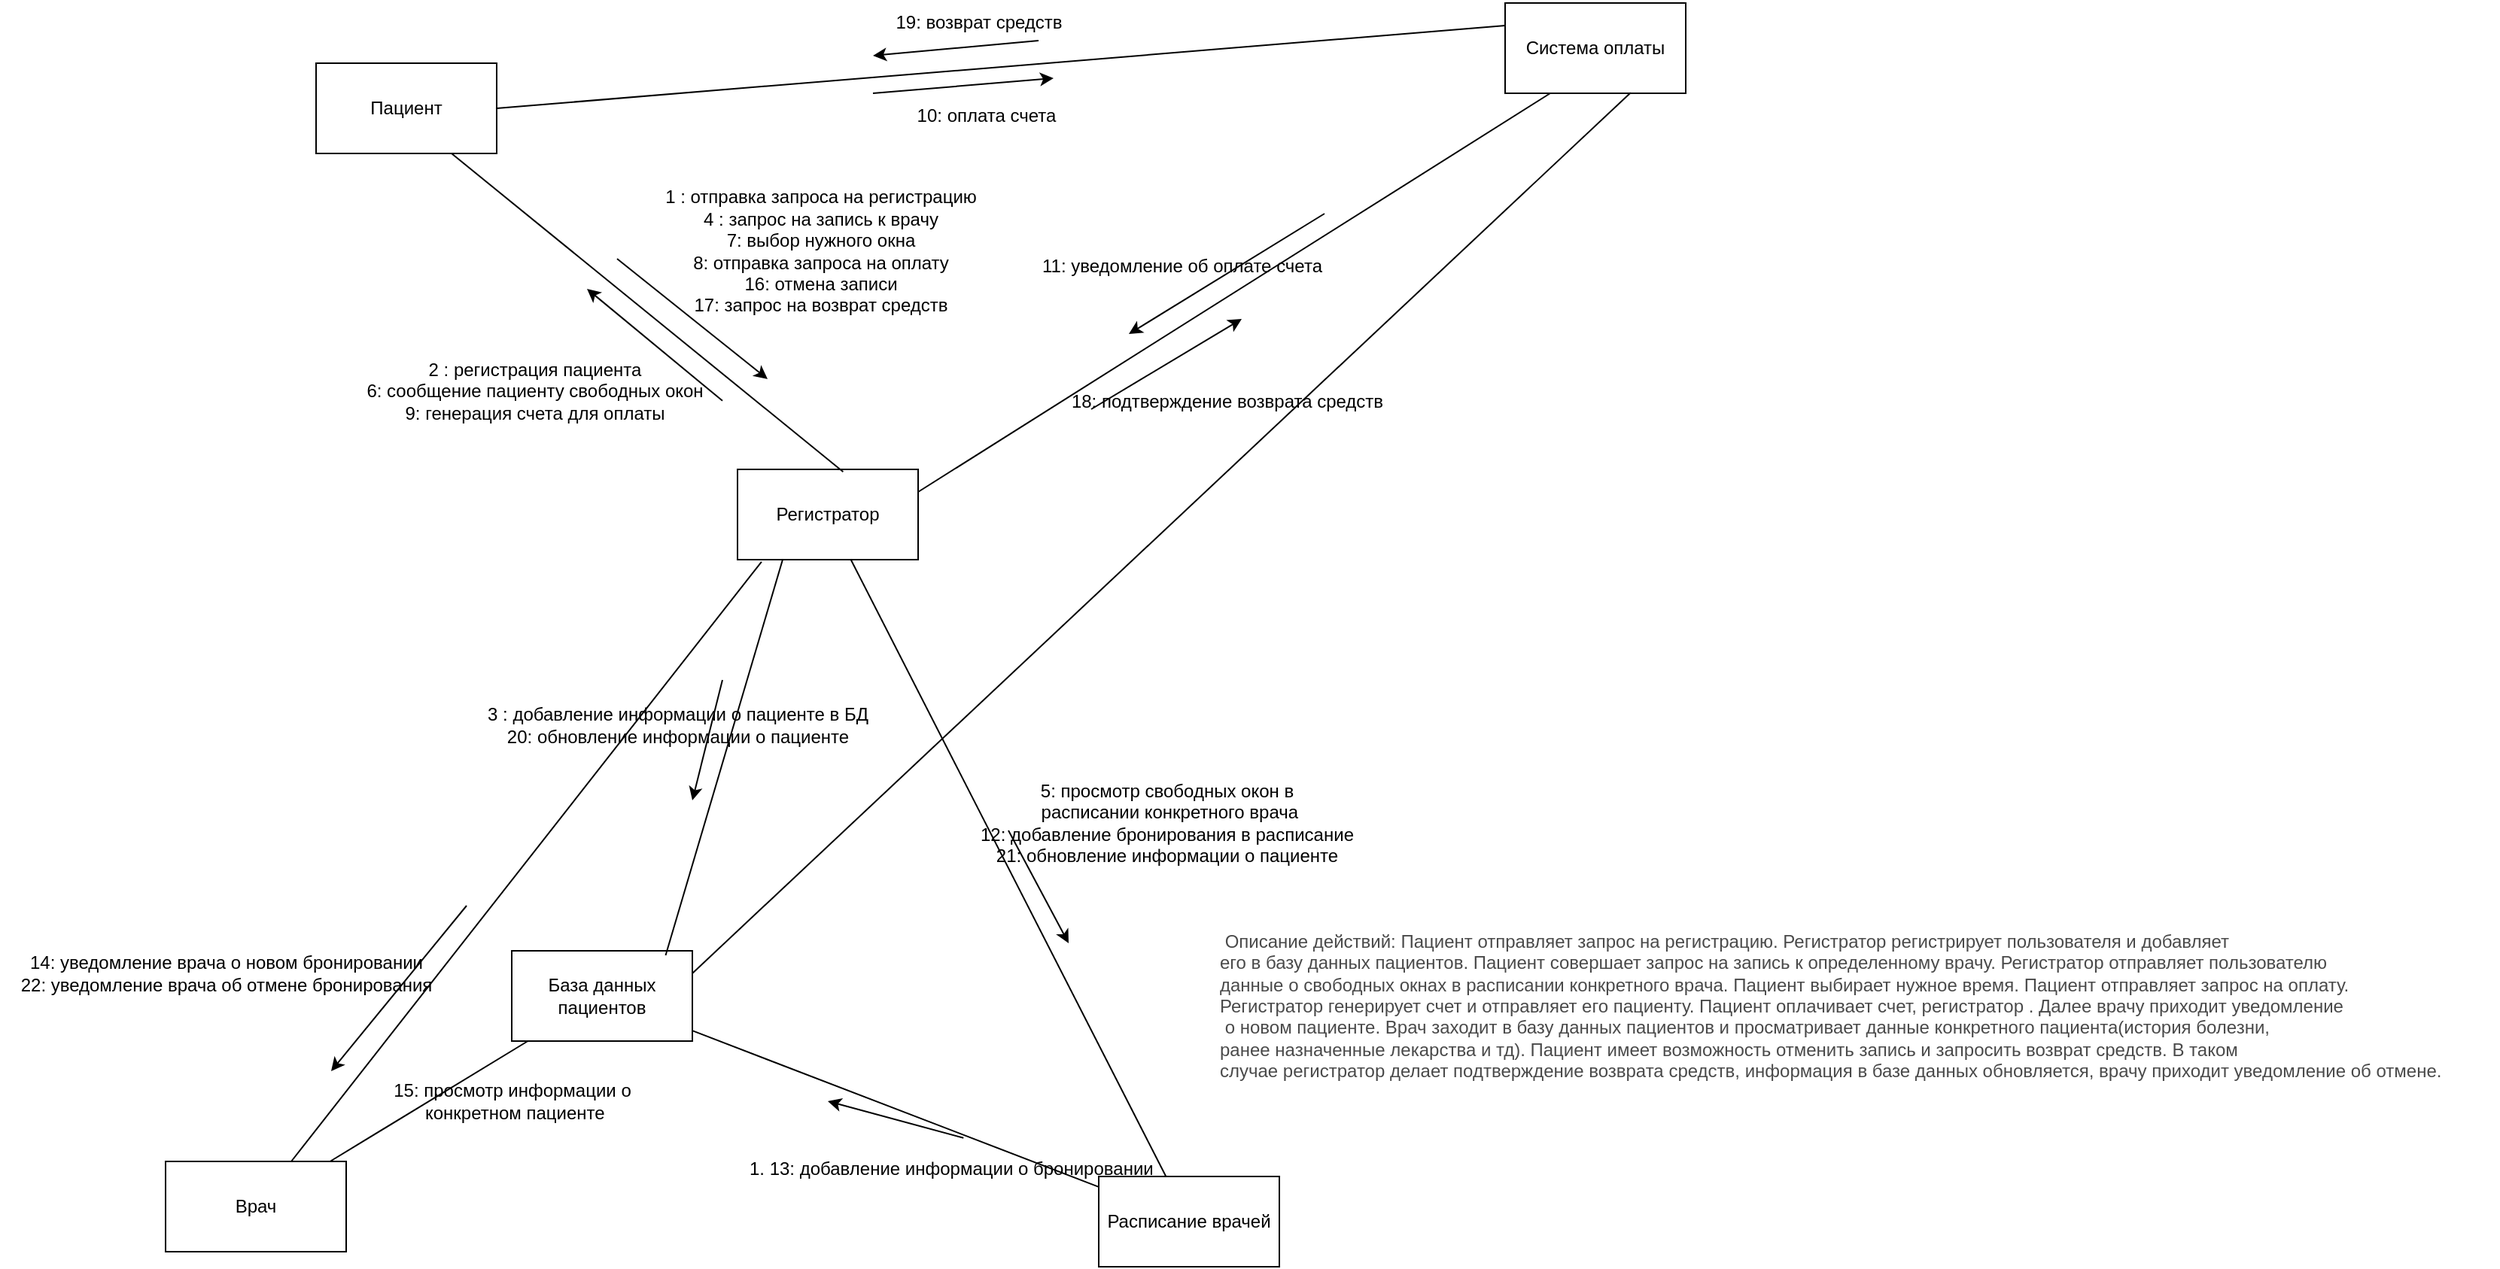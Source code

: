 <mxfile version="24.1.0" type="device">
  <diagram name="Страница — 1" id="NafmEvv5bupHfz7v_7y0">
    <mxGraphModel dx="1662" dy="1622" grid="1" gridSize="10" guides="1" tooltips="1" connect="1" arrows="1" fold="1" page="1" pageScale="1" pageWidth="827" pageHeight="1169" math="0" shadow="0">
      <root>
        <mxCell id="0" />
        <mxCell id="1" parent="0" />
        <mxCell id="DAt_VKD0Xn_MFGfTd1is-1" value="Пациент" style="rounded=0;whiteSpace=wrap;html=1;" parent="1" vertex="1">
          <mxGeometry x="-170" width="120" height="60" as="geometry" />
        </mxCell>
        <mxCell id="DAt_VKD0Xn_MFGfTd1is-2" value="Регистратор" style="rounded=0;whiteSpace=wrap;html=1;" parent="1" vertex="1">
          <mxGeometry x="110" y="270" width="120" height="60" as="geometry" />
        </mxCell>
        <mxCell id="DAt_VKD0Xn_MFGfTd1is-3" value="База данных пациентов" style="rounded=0;whiteSpace=wrap;html=1;" parent="1" vertex="1">
          <mxGeometry x="-40" y="590" width="120" height="60" as="geometry" />
        </mxCell>
        <mxCell id="DAt_VKD0Xn_MFGfTd1is-4" value="Система оплаты" style="rounded=0;whiteSpace=wrap;html=1;" parent="1" vertex="1">
          <mxGeometry x="620" y="-40" width="120" height="60" as="geometry" />
        </mxCell>
        <mxCell id="DAt_VKD0Xn_MFGfTd1is-5" value="Врач" style="rounded=0;whiteSpace=wrap;html=1;" parent="1" vertex="1">
          <mxGeometry x="-270" y="730" width="120" height="60" as="geometry" />
        </mxCell>
        <mxCell id="DAt_VKD0Xn_MFGfTd1is-7" value="" style="endArrow=none;html=1;rounded=0;entryX=0.75;entryY=1;entryDx=0;entryDy=0;exitX=0.585;exitY=0.027;exitDx=0;exitDy=0;exitPerimeter=0;" parent="1" source="DAt_VKD0Xn_MFGfTd1is-2" target="DAt_VKD0Xn_MFGfTd1is-1" edge="1">
          <mxGeometry width="50" height="50" relative="1" as="geometry">
            <mxPoint x="390" y="350" as="sourcePoint" />
            <mxPoint x="440" y="300" as="targetPoint" />
          </mxGeometry>
        </mxCell>
        <mxCell id="DAt_VKD0Xn_MFGfTd1is-8" value="" style="endArrow=none;html=1;rounded=0;exitX=1;exitY=0.25;exitDx=0;exitDy=0;entryX=0.25;entryY=1;entryDx=0;entryDy=0;" parent="1" source="DAt_VKD0Xn_MFGfTd1is-2" target="DAt_VKD0Xn_MFGfTd1is-4" edge="1">
          <mxGeometry width="50" height="50" relative="1" as="geometry">
            <mxPoint x="390" y="350" as="sourcePoint" />
            <mxPoint x="490" y="100" as="targetPoint" />
          </mxGeometry>
        </mxCell>
        <mxCell id="DAt_VKD0Xn_MFGfTd1is-13" value="" style="endArrow=classic;html=1;rounded=0;" parent="1" edge="1">
          <mxGeometry width="50" height="50" relative="1" as="geometry">
            <mxPoint x="30" y="130" as="sourcePoint" />
            <mxPoint x="130" y="210" as="targetPoint" />
          </mxGeometry>
        </mxCell>
        <mxCell id="DAt_VKD0Xn_MFGfTd1is-14" value="1 : отправка запроса на регистрацию&lt;div&gt;4 : запрос на запись к врачу&lt;/div&gt;&lt;div&gt;7: выбор нужного окна&lt;/div&gt;&lt;div&gt;8: отправка запроса на оплату&lt;/div&gt;&lt;div&gt;16: отмена записи&lt;/div&gt;&lt;div&gt;17: запрос на возврат средств&lt;/div&gt;" style="text;html=1;align=center;verticalAlign=middle;resizable=0;points=[];autosize=1;strokeColor=none;fillColor=none;" parent="1" vertex="1">
          <mxGeometry x="50" y="75" width="230" height="100" as="geometry" />
        </mxCell>
        <mxCell id="DAt_VKD0Xn_MFGfTd1is-15" value="" style="endArrow=classic;html=1;rounded=0;" parent="1" edge="1">
          <mxGeometry width="50" height="50" relative="1" as="geometry">
            <mxPoint x="100" y="410" as="sourcePoint" />
            <mxPoint x="80" y="490" as="targetPoint" />
          </mxGeometry>
        </mxCell>
        <mxCell id="DAt_VKD0Xn_MFGfTd1is-16" value="" style="endArrow=none;html=1;rounded=0;exitX=0.852;exitY=0.05;exitDx=0;exitDy=0;exitPerimeter=0;entryX=0.25;entryY=1;entryDx=0;entryDy=0;" parent="1" source="DAt_VKD0Xn_MFGfTd1is-3" target="DAt_VKD0Xn_MFGfTd1is-2" edge="1">
          <mxGeometry width="50" height="50" relative="1" as="geometry">
            <mxPoint x="390" y="350" as="sourcePoint" />
            <mxPoint x="440" y="300" as="targetPoint" />
          </mxGeometry>
        </mxCell>
        <mxCell id="DAt_VKD0Xn_MFGfTd1is-17" value="3 : добавление информации о пациенте в БД&lt;div&gt;20: обновление информации о пациенте&lt;/div&gt;" style="text;html=1;align=center;verticalAlign=middle;resizable=0;points=[];autosize=1;strokeColor=none;fillColor=none;" parent="1" vertex="1">
          <mxGeometry x="-70" y="420" width="280" height="40" as="geometry" />
        </mxCell>
        <mxCell id="DAt_VKD0Xn_MFGfTd1is-18" value="" style="endArrow=classic;html=1;rounded=0;exitX=1.029;exitY=0.206;exitDx=0;exitDy=0;exitPerimeter=0;" parent="1" edge="1">
          <mxGeometry width="50" height="50" relative="1" as="geometry">
            <mxPoint x="100" y="224.42" as="sourcePoint" />
            <mxPoint x="10" y="150" as="targetPoint" />
          </mxGeometry>
        </mxCell>
        <mxCell id="DAt_VKD0Xn_MFGfTd1is-19" value="2 : регистрация пациента&lt;div&gt;6: сообщение пациенту свободных окон&lt;br&gt;&lt;/div&gt;&lt;div&gt;9: генерация счета для оплаты&lt;/div&gt;&lt;div&gt;&lt;div&gt;&lt;br&gt;&lt;/div&gt;&lt;/div&gt;" style="text;html=1;align=center;verticalAlign=middle;resizable=0;points=[];autosize=1;strokeColor=none;fillColor=none;" parent="1" vertex="1">
          <mxGeometry x="-150" y="190" width="250" height="70" as="geometry" />
        </mxCell>
        <mxCell id="DAt_VKD0Xn_MFGfTd1is-20" value="" style="endArrow=none;html=1;rounded=0;exitX=1;exitY=0.5;exitDx=0;exitDy=0;entryX=0;entryY=0.25;entryDx=0;entryDy=0;" parent="1" source="DAt_VKD0Xn_MFGfTd1is-1" target="DAt_VKD0Xn_MFGfTd1is-4" edge="1">
          <mxGeometry width="50" height="50" relative="1" as="geometry">
            <mxPoint x="310" y="285" as="sourcePoint" />
            <mxPoint x="570" y="100" as="targetPoint" />
          </mxGeometry>
        </mxCell>
        <mxCell id="DAt_VKD0Xn_MFGfTd1is-21" value="" style="endArrow=classic;html=1;rounded=0;" parent="1" edge="1">
          <mxGeometry width="50" height="50" relative="1" as="geometry">
            <mxPoint x="200" y="20" as="sourcePoint" />
            <mxPoint x="320" y="10" as="targetPoint" />
          </mxGeometry>
        </mxCell>
        <mxCell id="DAt_VKD0Xn_MFGfTd1is-22" value="10: оплата счета" style="text;html=1;align=center;verticalAlign=middle;resizable=0;points=[];autosize=1;strokeColor=none;fillColor=none;" parent="1" vertex="1">
          <mxGeometry x="215" y="20" width="120" height="30" as="geometry" />
        </mxCell>
        <mxCell id="DAt_VKD0Xn_MFGfTd1is-23" value="" style="endArrow=none;html=1;rounded=0;exitX=1;exitY=0.25;exitDx=0;exitDy=0;entryX=0.695;entryY=0.993;entryDx=0;entryDy=0;entryPerimeter=0;" parent="1" source="DAt_VKD0Xn_MFGfTd1is-3" target="DAt_VKD0Xn_MFGfTd1is-4" edge="1">
          <mxGeometry width="50" height="50" relative="1" as="geometry">
            <mxPoint x="142" y="593" as="sourcePoint" />
            <mxPoint x="300" y="332" as="targetPoint" />
          </mxGeometry>
        </mxCell>
        <mxCell id="DAt_VKD0Xn_MFGfTd1is-24" value="&lt;div&gt;&lt;br&gt;&lt;/div&gt;" style="text;html=1;align=center;verticalAlign=middle;resizable=0;points=[];autosize=1;strokeColor=none;fillColor=none;" parent="1" vertex="1">
          <mxGeometry x="460" y="200" width="20" height="30" as="geometry" />
        </mxCell>
        <mxCell id="DAt_VKD0Xn_MFGfTd1is-28" value="" style="endArrow=none;html=1;rounded=0;exitX=0.133;exitY=1.023;exitDx=0;exitDy=0;exitPerimeter=0;" parent="1" source="DAt_VKD0Xn_MFGfTd1is-2" target="DAt_VKD0Xn_MFGfTd1is-5" edge="1">
          <mxGeometry width="50" height="50" relative="1" as="geometry">
            <mxPoint x="390" y="350" as="sourcePoint" />
            <mxPoint x="440" y="300" as="targetPoint" />
          </mxGeometry>
        </mxCell>
        <mxCell id="DAt_VKD0Xn_MFGfTd1is-29" value="" style="endArrow=classic;html=1;rounded=0;" parent="1" edge="1">
          <mxGeometry width="50" height="50" relative="1" as="geometry">
            <mxPoint x="-70" y="560" as="sourcePoint" />
            <mxPoint x="-160" y="670" as="targetPoint" />
          </mxGeometry>
        </mxCell>
        <mxCell id="DAt_VKD0Xn_MFGfTd1is-36" value="&lt;div style=&quot;margin: 0px 0px 0px 50px; padding: 10px 20px; box-sizing: inherit; white-space: break-spaces; color: rgb(74, 74, 74); font-family: &amp;quot;Exo 2&amp;quot;, sans-serif; text-align: start;&quot; class=&quot;gpt-chat__message-text&quot;&gt;&lt;p style=&quot;text-align: justify; margin: 0px; padding: 0px; box-sizing: inherit;&quot;&gt;&lt;font style=&quot;font-size: 12px;&quot;&gt; Описание действий: Пациент отправляет запрос на регистрацию. Регистратор регистрирует пользователя и добавляет &lt;/font&gt;&lt;/p&gt;&lt;p style=&quot;text-align: justify; margin: 0px; padding: 0px; box-sizing: inherit;&quot;&gt;&lt;font style=&quot;font-size: 12px;&quot;&gt;его в базу данных пациентов. &lt;/font&gt;&lt;span style=&quot;background-color: initial;&quot;&gt;Пациент совершает запрос на запись к определенному врачу. Регистратор отправляет пользователю &lt;/span&gt;&lt;/p&gt;&lt;p style=&quot;text-align: justify; margin: 0px; padding: 0px; box-sizing: inherit;&quot;&gt;&lt;span style=&quot;background-color: initial;&quot;&gt;данные &lt;/span&gt;&lt;span style=&quot;background-color: initial;&quot;&gt;о свободных окнах в расписании конкретного врача. Пациент выбирает нужное время. Пациент отправляет запрос на оплату.&lt;/span&gt;&lt;/p&gt;&lt;p style=&quot;text-align: justify; margin: 0px; padding: 0px; box-sizing: inherit;&quot;&gt;&lt;font style=&quot;font-size: 12px;&quot;&gt;Регистратор генерирует счет и отправляет его пациенту. Пациент оплачивает счет, регистратор . Далее врачу приходит уведомление&lt;/font&gt;&lt;/p&gt;&lt;p style=&quot;text-align: justify; margin: 0px; padding: 0px; box-sizing: inherit;&quot;&gt;&lt;span style=&quot;background-color: initial;&quot;&gt; о новом пациенте. Врач заходит в базу данных пациентов и просматривает данные конкретного пациента(история болезни, &lt;/span&gt;&lt;/p&gt;&lt;p style=&quot;text-align: justify; margin: 0px; padding: 0px; box-sizing: inherit;&quot;&gt;&lt;span style=&quot;background-color: initial;&quot;&gt;ранее назначенные лекарства и тд). Пациент имеет возможность отменить запись и запросить возврат средств. В таком &lt;/span&gt;&lt;/p&gt;&lt;p style=&quot;text-align: justify; margin: 0px; padding: 0px; box-sizing: inherit;&quot;&gt;&lt;span style=&quot;background-color: initial;&quot;&gt;случае регистратор делает подтверждение возврата средств, информация в базе данных обновляется, врачу приходит уведомление об отмене.&lt;/span&gt;&lt;/p&gt;&lt;div style=&quot;text-align: justify; font-size: 14px;&quot;&gt;&lt;br&gt;&lt;/div&gt;&lt;/div&gt;&lt;div style=&quot;margin: 0px; padding: 0px; box-sizing: inherit; width: 910px; display: flex; justify-content: flex-end; color: rgb(74, 74, 74); font-family: &amp;quot;Exo 2&amp;quot;, sans-serif; font-size: 14px; text-align: start; text-wrap: wrap;&quot; class=&quot;r-w&quot;&gt;&lt;/div&gt;" style="text;html=1;align=center;verticalAlign=middle;resizable=0;points=[];autosize=1;strokeColor=none;fillColor=none;" parent="1" vertex="1">
          <mxGeometry x="350" y="560" width="930" height="150" as="geometry" />
        </mxCell>
        <mxCell id="G9mXrVpLe7CTFJwpsr8j-1" value="Расписание врачей" style="rounded=0;whiteSpace=wrap;html=1;" parent="1" vertex="1">
          <mxGeometry x="350" y="740" width="120" height="60" as="geometry" />
        </mxCell>
        <mxCell id="G9mXrVpLe7CTFJwpsr8j-3" value="" style="endArrow=none;html=1;rounded=0;" parent="1" source="G9mXrVpLe7CTFJwpsr8j-1" target="DAt_VKD0Xn_MFGfTd1is-3" edge="1">
          <mxGeometry width="50" height="50" relative="1" as="geometry">
            <mxPoint y="440" as="sourcePoint" />
            <mxPoint x="407" y="500" as="targetPoint" />
          </mxGeometry>
        </mxCell>
        <mxCell id="G9mXrVpLe7CTFJwpsr8j-4" value="" style="endArrow=classic;html=1;rounded=0;exitX=0.563;exitY=0.088;exitDx=0;exitDy=0;exitPerimeter=0;" parent="1" edge="1" source="G9mXrVpLe7CTFJwpsr8j-5">
          <mxGeometry width="50" height="50" relative="1" as="geometry">
            <mxPoint x="250" y="710" as="sourcePoint" />
            <mxPoint x="170" y="690" as="targetPoint" />
          </mxGeometry>
        </mxCell>
        <mxCell id="G9mXrVpLe7CTFJwpsr8j-5" value="&lt;ol&gt;&lt;li&gt;13: добавление информации о бронировании&amp;nbsp;&lt;/li&gt;&lt;/ol&gt;" style="text;html=1;align=center;verticalAlign=middle;resizable=0;points=[];autosize=1;strokeColor=none;fillColor=none;" parent="1" vertex="1">
          <mxGeometry x="80" y="710" width="320" height="50" as="geometry" />
        </mxCell>
        <mxCell id="G9mXrVpLe7CTFJwpsr8j-6" value="" style="endArrow=none;html=1;rounded=0;" parent="1" source="G9mXrVpLe7CTFJwpsr8j-1" target="DAt_VKD0Xn_MFGfTd1is-2" edge="1">
          <mxGeometry width="50" height="50" relative="1" as="geometry">
            <mxPoint x="194" y="420" as="sourcePoint" />
            <mxPoint x="40" y="432" as="targetPoint" />
          </mxGeometry>
        </mxCell>
        <mxCell id="G9mXrVpLe7CTFJwpsr8j-7" value="" style="endArrow=classic;html=1;rounded=0;" parent="1" edge="1">
          <mxGeometry width="50" height="50" relative="1" as="geometry">
            <mxPoint x="290" y="510" as="sourcePoint" />
            <mxPoint x="330" y="585" as="targetPoint" />
          </mxGeometry>
        </mxCell>
        <mxCell id="G9mXrVpLe7CTFJwpsr8j-8" value="&lt;div&gt;&lt;div&gt;5: просмотр свободных окон в&lt;/div&gt;&lt;div&gt;&amp;nbsp;расписании конкретного врача&lt;/div&gt;&lt;/div&gt;&lt;div&gt;12: добавление бронирования в расписание&lt;/div&gt;&lt;div&gt;21: обновление информации о пациенте&lt;br&gt;&lt;/div&gt;" style="text;html=1;align=center;verticalAlign=middle;resizable=0;points=[];autosize=1;strokeColor=none;fillColor=none;" parent="1" vertex="1">
          <mxGeometry x="260" y="470" width="270" height="70" as="geometry" />
        </mxCell>
        <mxCell id="4wAgHKKhV1sCm-61cUOR-2" value="11: уведомление об оплате счета" style="text;html=1;align=center;verticalAlign=middle;resizable=0;points=[];autosize=1;strokeColor=none;fillColor=none;" vertex="1" parent="1">
          <mxGeometry x="300" y="120" width="210" height="30" as="geometry" />
        </mxCell>
        <mxCell id="4wAgHKKhV1sCm-61cUOR-4" value="" style="endArrow=classic;html=1;rounded=0;" edge="1" parent="1">
          <mxGeometry width="50" height="50" relative="1" as="geometry">
            <mxPoint x="500" y="100" as="sourcePoint" />
            <mxPoint x="370" y="180" as="targetPoint" />
          </mxGeometry>
        </mxCell>
        <mxCell id="4wAgHKKhV1sCm-61cUOR-6" value="14: уведомление врача о новом бронировании&lt;div&gt;22: уведомление врача об отмене бронирования&lt;/div&gt;" style="text;html=1;align=center;verticalAlign=middle;resizable=0;points=[];autosize=1;strokeColor=none;fillColor=none;" vertex="1" parent="1">
          <mxGeometry x="-380" y="585" width="300" height="40" as="geometry" />
        </mxCell>
        <mxCell id="4wAgHKKhV1sCm-61cUOR-7" value="" style="endArrow=none;html=1;rounded=0;" edge="1" parent="1" source="DAt_VKD0Xn_MFGfTd1is-3" target="DAt_VKD0Xn_MFGfTd1is-5">
          <mxGeometry width="50" height="50" relative="1" as="geometry">
            <mxPoint x="142" y="360" as="sourcePoint" />
            <mxPoint x="-170" y="759" as="targetPoint" />
          </mxGeometry>
        </mxCell>
        <mxCell id="4wAgHKKhV1sCm-61cUOR-8" value="15: просмотр информации о&lt;div&gt;&amp;nbsp;конкретном пациенте&lt;/div&gt;" style="text;html=1;align=center;verticalAlign=middle;resizable=0;points=[];autosize=1;strokeColor=none;fillColor=none;" vertex="1" parent="1">
          <mxGeometry x="-130" y="670" width="180" height="40" as="geometry" />
        </mxCell>
        <mxCell id="4wAgHKKhV1sCm-61cUOR-9" value="" style="endArrow=classic;html=1;rounded=0;" edge="1" parent="1">
          <mxGeometry width="50" height="50" relative="1" as="geometry">
            <mxPoint x="345" y="230" as="sourcePoint" />
            <mxPoint x="445" y="170" as="targetPoint" />
          </mxGeometry>
        </mxCell>
        <mxCell id="4wAgHKKhV1sCm-61cUOR-10" value="18: подтверждение возврата средств" style="text;html=1;align=center;verticalAlign=middle;resizable=0;points=[];autosize=1;strokeColor=none;fillColor=none;" vertex="1" parent="1">
          <mxGeometry x="320" y="210" width="230" height="30" as="geometry" />
        </mxCell>
        <mxCell id="4wAgHKKhV1sCm-61cUOR-11" value="" style="endArrow=classic;html=1;rounded=0;" edge="1" parent="1">
          <mxGeometry width="50" height="50" relative="1" as="geometry">
            <mxPoint x="310" y="-15" as="sourcePoint" />
            <mxPoint x="200" y="-5" as="targetPoint" />
          </mxGeometry>
        </mxCell>
        <mxCell id="4wAgHKKhV1sCm-61cUOR-12" value="19: возврат средств" style="text;html=1;align=center;verticalAlign=middle;resizable=0;points=[];autosize=1;strokeColor=none;fillColor=none;" vertex="1" parent="1">
          <mxGeometry x="205" y="-42" width="130" height="30" as="geometry" />
        </mxCell>
      </root>
    </mxGraphModel>
  </diagram>
</mxfile>
